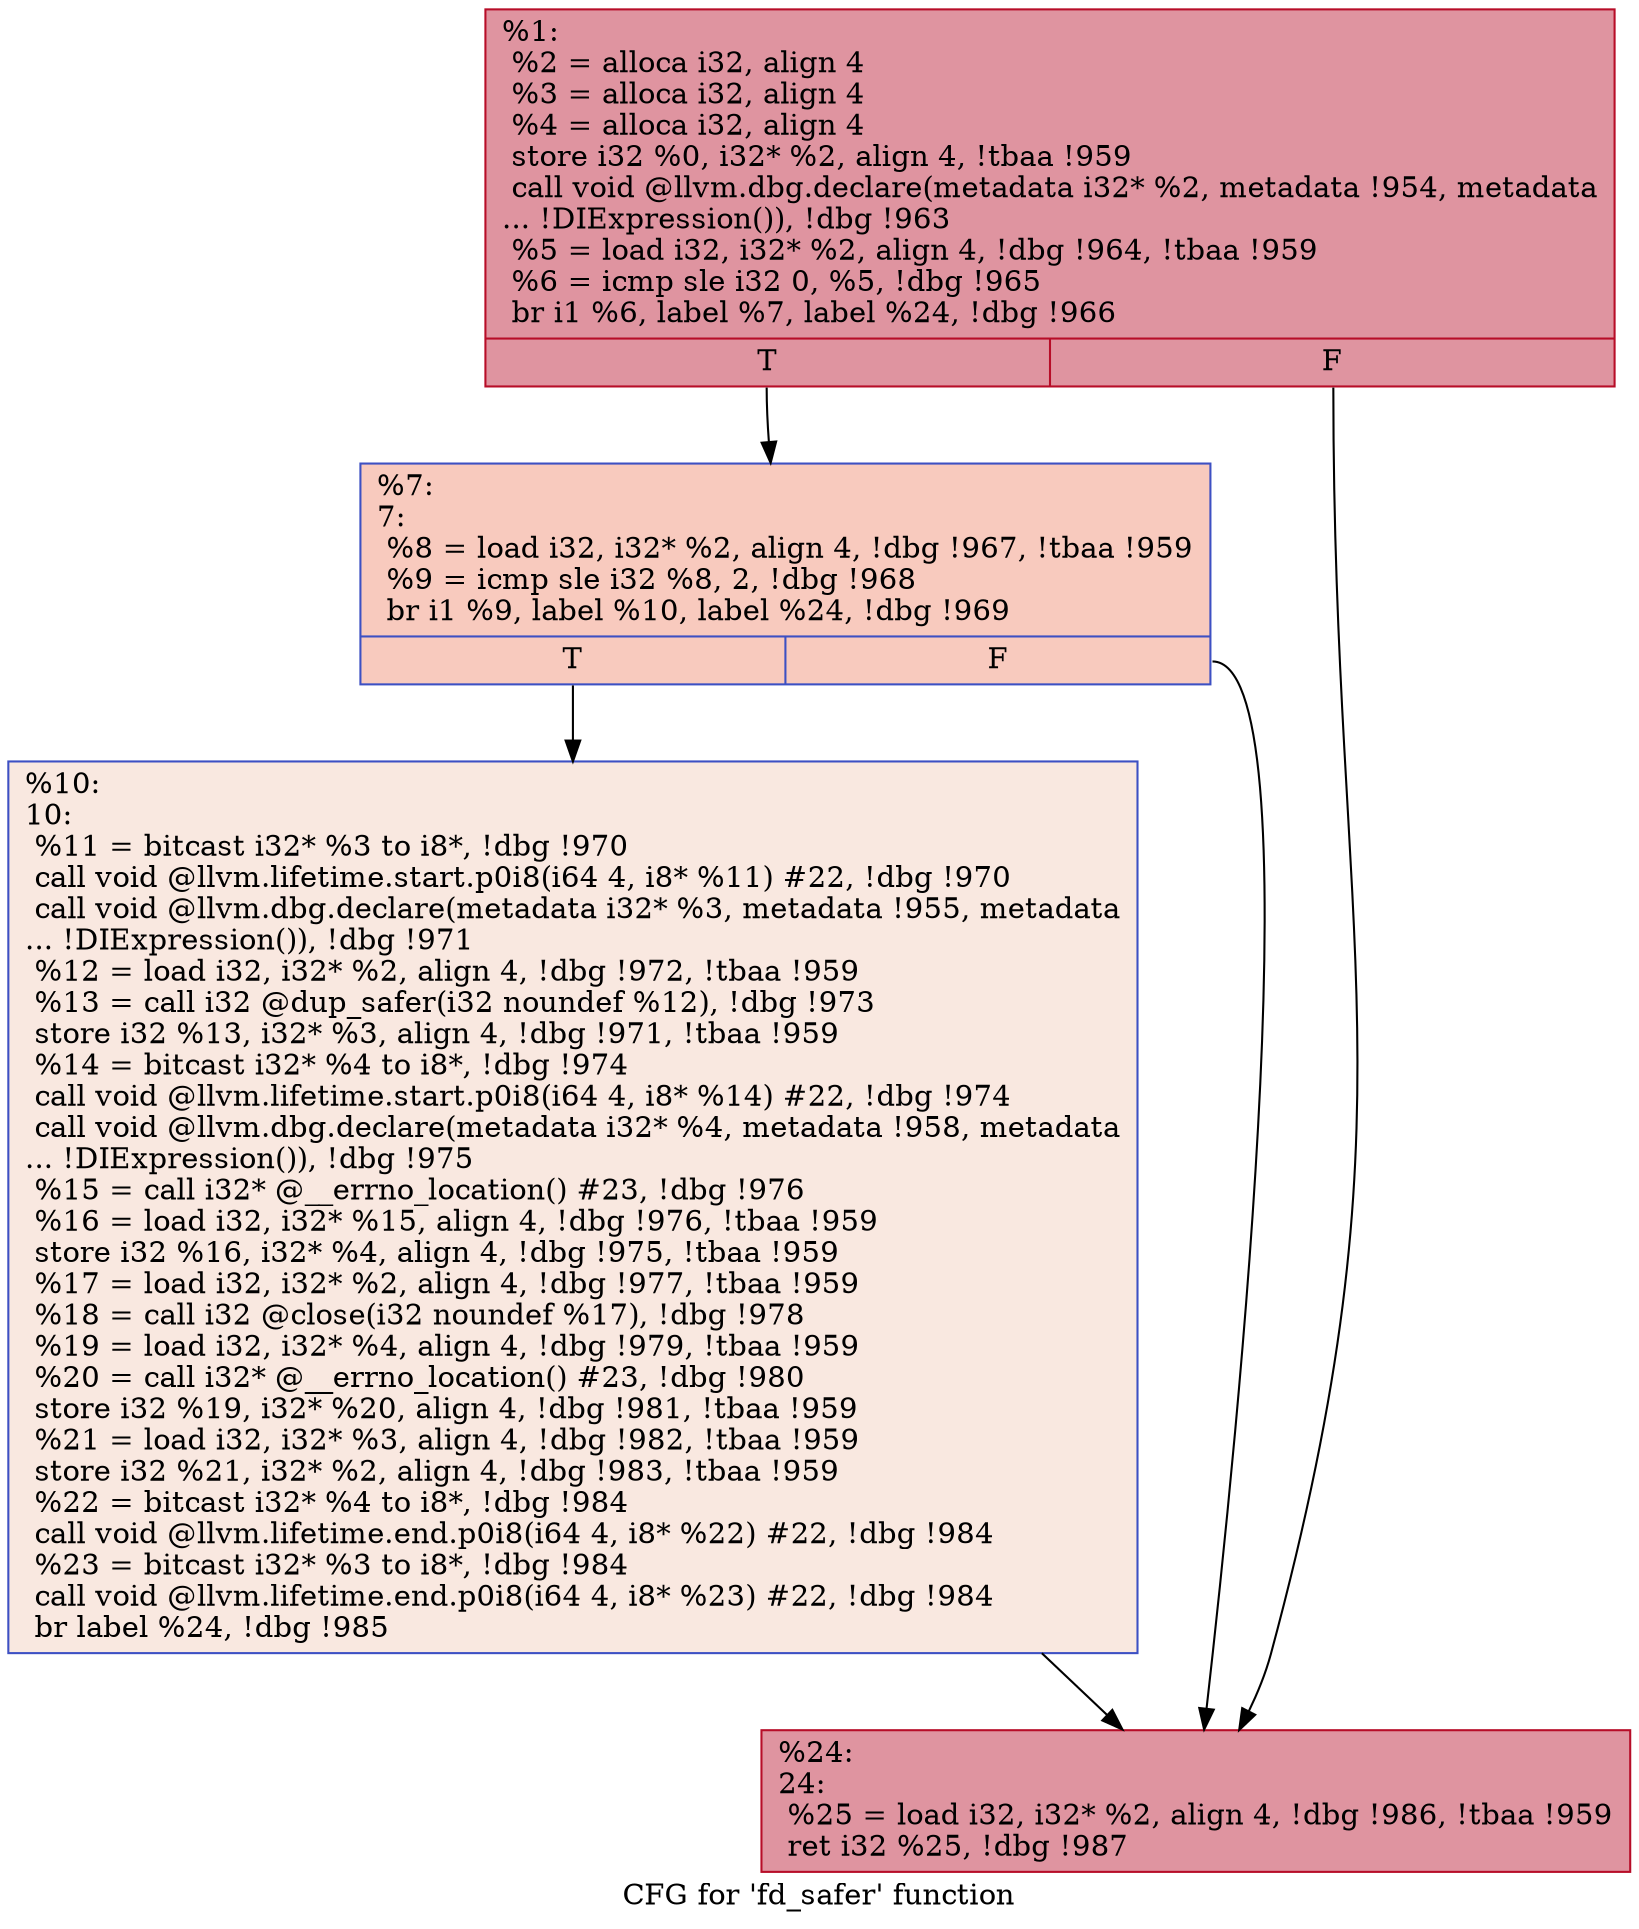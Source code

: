 digraph "CFG for 'fd_safer' function" {
	label="CFG for 'fd_safer' function";

	Node0x2293f80 [shape=record,color="#b70d28ff", style=filled, fillcolor="#b70d2870",label="{%1:\l  %2 = alloca i32, align 4\l  %3 = alloca i32, align 4\l  %4 = alloca i32, align 4\l  store i32 %0, i32* %2, align 4, !tbaa !959\l  call void @llvm.dbg.declare(metadata i32* %2, metadata !954, metadata\l... !DIExpression()), !dbg !963\l  %5 = load i32, i32* %2, align 4, !dbg !964, !tbaa !959\l  %6 = icmp sle i32 0, %5, !dbg !965\l  br i1 %6, label %7, label %24, !dbg !966\l|{<s0>T|<s1>F}}"];
	Node0x2293f80:s0 -> Node0x1fc4410;
	Node0x2293f80:s1 -> Node0x1fc44b0;
	Node0x1fc4410 [shape=record,color="#3d50c3ff", style=filled, fillcolor="#ef886b70",label="{%7:\l7:                                                \l  %8 = load i32, i32* %2, align 4, !dbg !967, !tbaa !959\l  %9 = icmp sle i32 %8, 2, !dbg !968\l  br i1 %9, label %10, label %24, !dbg !969\l|{<s0>T|<s1>F}}"];
	Node0x1fc4410:s0 -> Node0x1fc4460;
	Node0x1fc4410:s1 -> Node0x1fc44b0;
	Node0x1fc4460 [shape=record,color="#3d50c3ff", style=filled, fillcolor="#f1ccb870",label="{%10:\l10:                                               \l  %11 = bitcast i32* %3 to i8*, !dbg !970\l  call void @llvm.lifetime.start.p0i8(i64 4, i8* %11) #22, !dbg !970\l  call void @llvm.dbg.declare(metadata i32* %3, metadata !955, metadata\l... !DIExpression()), !dbg !971\l  %12 = load i32, i32* %2, align 4, !dbg !972, !tbaa !959\l  %13 = call i32 @dup_safer(i32 noundef %12), !dbg !973\l  store i32 %13, i32* %3, align 4, !dbg !971, !tbaa !959\l  %14 = bitcast i32* %4 to i8*, !dbg !974\l  call void @llvm.lifetime.start.p0i8(i64 4, i8* %14) #22, !dbg !974\l  call void @llvm.dbg.declare(metadata i32* %4, metadata !958, metadata\l... !DIExpression()), !dbg !975\l  %15 = call i32* @__errno_location() #23, !dbg !976\l  %16 = load i32, i32* %15, align 4, !dbg !976, !tbaa !959\l  store i32 %16, i32* %4, align 4, !dbg !975, !tbaa !959\l  %17 = load i32, i32* %2, align 4, !dbg !977, !tbaa !959\l  %18 = call i32 @close(i32 noundef %17), !dbg !978\l  %19 = load i32, i32* %4, align 4, !dbg !979, !tbaa !959\l  %20 = call i32* @__errno_location() #23, !dbg !980\l  store i32 %19, i32* %20, align 4, !dbg !981, !tbaa !959\l  %21 = load i32, i32* %3, align 4, !dbg !982, !tbaa !959\l  store i32 %21, i32* %2, align 4, !dbg !983, !tbaa !959\l  %22 = bitcast i32* %4 to i8*, !dbg !984\l  call void @llvm.lifetime.end.p0i8(i64 4, i8* %22) #22, !dbg !984\l  %23 = bitcast i32* %3 to i8*, !dbg !984\l  call void @llvm.lifetime.end.p0i8(i64 4, i8* %23) #22, !dbg !984\l  br label %24, !dbg !985\l}"];
	Node0x1fc4460 -> Node0x1fc44b0;
	Node0x1fc44b0 [shape=record,color="#b70d28ff", style=filled, fillcolor="#b70d2870",label="{%24:\l24:                                               \l  %25 = load i32, i32* %2, align 4, !dbg !986, !tbaa !959\l  ret i32 %25, !dbg !987\l}"];
}
